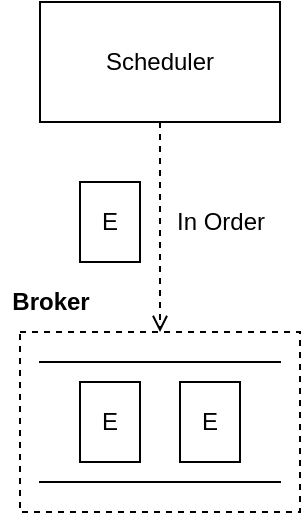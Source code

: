<mxfile version="13.7.9" type="embed"><diagram id="1e-TCANHlpKQKMUJStjR" name="Page-1"><mxGraphModel dx="951" dy="772" grid="1" gridSize="10" guides="1" tooltips="1" connect="1" arrows="1" fold="1" page="1" pageScale="1" pageWidth="850" pageHeight="1100" math="0" shadow="0"><root><mxCell id="0"/><mxCell id="1" parent="0"/><mxCell id="6" value="" style="rounded=0;whiteSpace=wrap;html=1;fillColor=none;dashed=1;" vertex="1" parent="1"><mxGeometry x="270" y="475" width="140" height="90" as="geometry"/></mxCell><mxCell id="4" value="" style="shape=partialRectangle;whiteSpace=wrap;html=1;left=0;right=0;fillColor=none;" vertex="1" parent="1"><mxGeometry x="280" y="490" width="120" height="60" as="geometry"/></mxCell><mxCell id="3" value="E" style="rounded=0;whiteSpace=wrap;html=1;" parent="1" vertex="1"><mxGeometry x="300" y="500" width="30" height="40" as="geometry"/></mxCell><mxCell id="5" value="E" style="rounded=0;whiteSpace=wrap;html=1;" vertex="1" parent="1"><mxGeometry x="350" y="500" width="30" height="40" as="geometry"/></mxCell><mxCell id="7" value="Broker" style="text;html=1;align=center;verticalAlign=middle;resizable=0;points=[];autosize=1;fontStyle=1" vertex="1" parent="1"><mxGeometry x="260" y="450" width="50" height="20" as="geometry"/></mxCell><mxCell id="9" value="" style="edgeStyle=orthogonalEdgeStyle;rounded=0;orthogonalLoop=1;jettySize=auto;html=1;entryX=0.5;entryY=0;entryDx=0;entryDy=0;endArrow=open;endFill=0;dashed=1;" edge="1" parent="1" source="8" target="6"><mxGeometry relative="1" as="geometry"/></mxCell><mxCell id="8" value="Scheduler" style="rounded=0;whiteSpace=wrap;html=1;" vertex="1" parent="1"><mxGeometry x="280" y="310" width="120" height="60" as="geometry"/></mxCell><mxCell id="10" value="E" style="rounded=0;whiteSpace=wrap;html=1;" vertex="1" parent="1"><mxGeometry x="300" y="400" width="30" height="40" as="geometry"/></mxCell><mxCell id="11" value="In Order" style="text;html=1;align=center;verticalAlign=middle;resizable=0;points=[];autosize=1;" vertex="1" parent="1"><mxGeometry x="340" y="410" width="60" height="20" as="geometry"/></mxCell></root></mxGraphModel></diagram></mxfile>